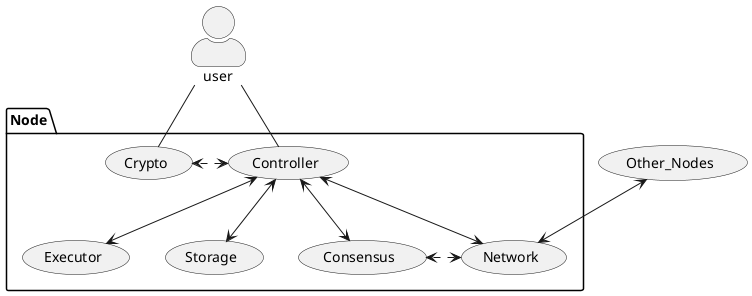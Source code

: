 @startuml
top to bottom direction
skinparam actorStyle awesome
actor user
package Node {
  user -- (Controller)
  user -- (Crypto)
  (Controller) <--> (Network)
  (Controller) <--> (Consensus)
  (Controller) <--> (Storage)
  (Controller) <--> (Executor)
  (Network) <.> (Consensus)
  (Controller) <.> (Crypto)
}

(Other_Nodes) <--> (Network)
@enduml